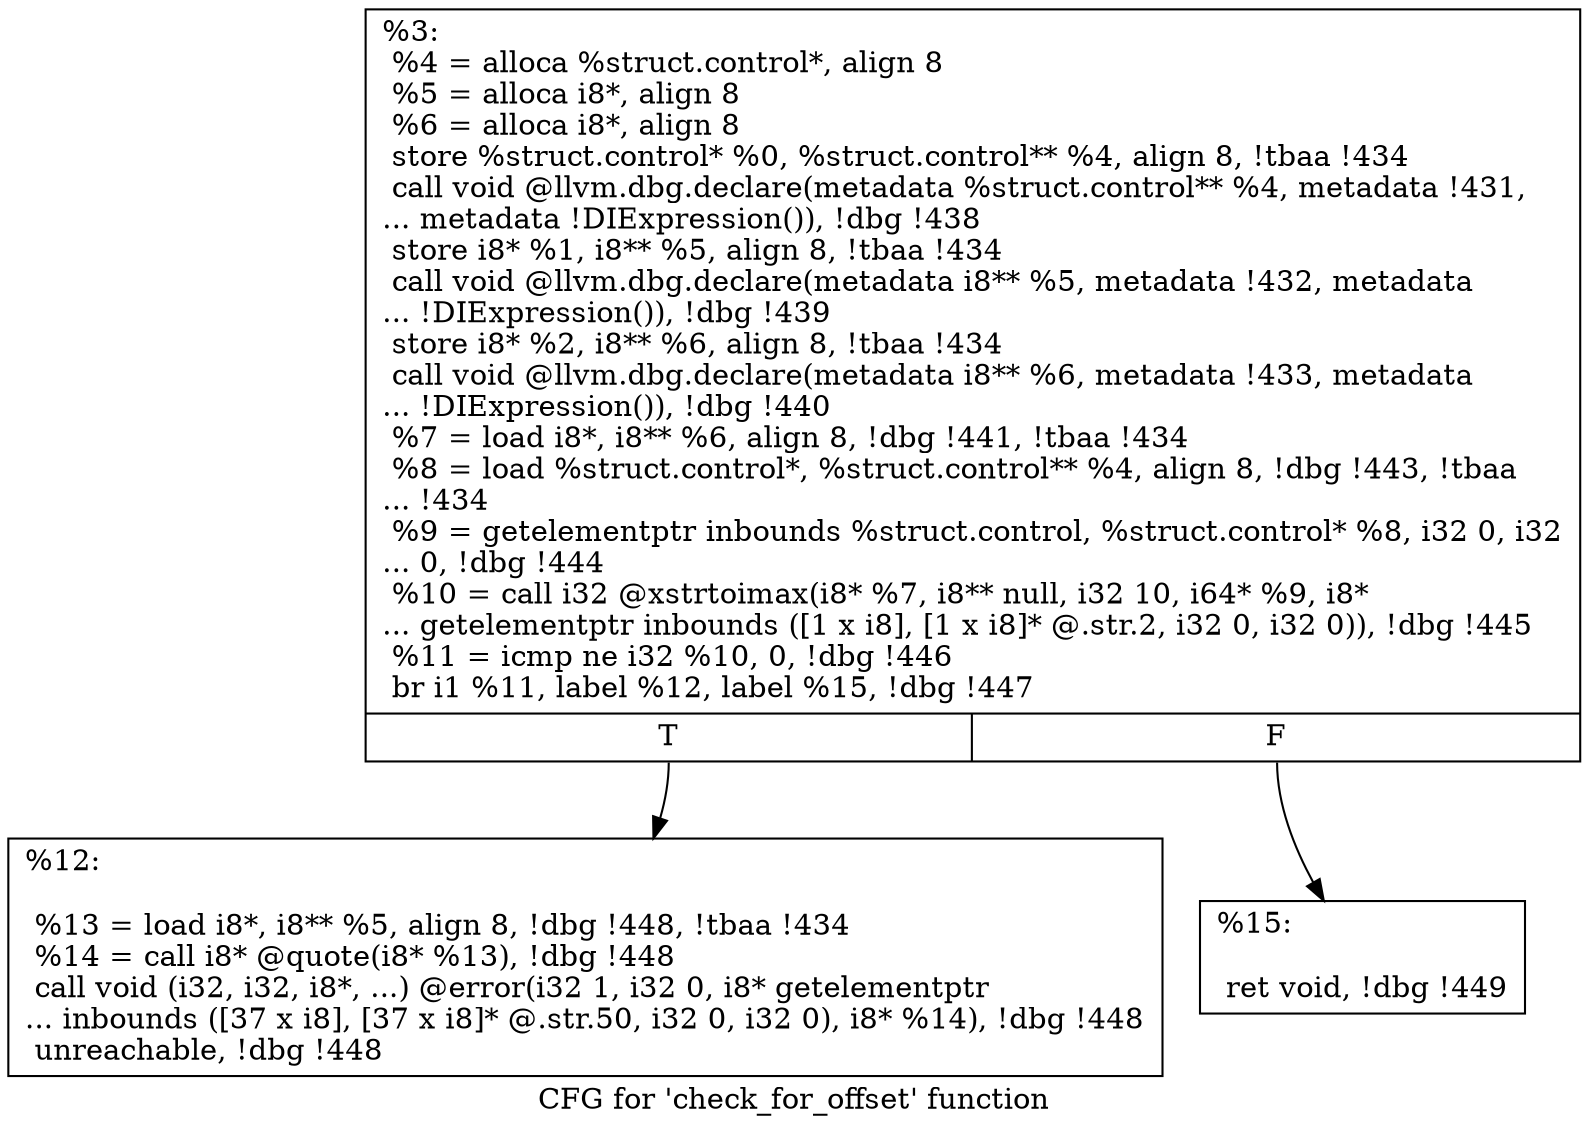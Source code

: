 digraph "CFG for 'check_for_offset' function" {
	label="CFG for 'check_for_offset' function";

	Node0x2389130 [shape=record,label="{%3:\l  %4 = alloca %struct.control*, align 8\l  %5 = alloca i8*, align 8\l  %6 = alloca i8*, align 8\l  store %struct.control* %0, %struct.control** %4, align 8, !tbaa !434\l  call void @llvm.dbg.declare(metadata %struct.control** %4, metadata !431,\l... metadata !DIExpression()), !dbg !438\l  store i8* %1, i8** %5, align 8, !tbaa !434\l  call void @llvm.dbg.declare(metadata i8** %5, metadata !432, metadata\l... !DIExpression()), !dbg !439\l  store i8* %2, i8** %6, align 8, !tbaa !434\l  call void @llvm.dbg.declare(metadata i8** %6, metadata !433, metadata\l... !DIExpression()), !dbg !440\l  %7 = load i8*, i8** %6, align 8, !dbg !441, !tbaa !434\l  %8 = load %struct.control*, %struct.control** %4, align 8, !dbg !443, !tbaa\l... !434\l  %9 = getelementptr inbounds %struct.control, %struct.control* %8, i32 0, i32\l... 0, !dbg !444\l  %10 = call i32 @xstrtoimax(i8* %7, i8** null, i32 10, i64* %9, i8*\l... getelementptr inbounds ([1 x i8], [1 x i8]* @.str.2, i32 0, i32 0)), !dbg !445\l  %11 = icmp ne i32 %10, 0, !dbg !446\l  br i1 %11, label %12, label %15, !dbg !447\l|{<s0>T|<s1>F}}"];
	Node0x2389130:s0 -> Node0x238ae00;
	Node0x2389130:s1 -> Node0x23914e0;
	Node0x238ae00 [shape=record,label="{%12:\l\l  %13 = load i8*, i8** %5, align 8, !dbg !448, !tbaa !434\l  %14 = call i8* @quote(i8* %13), !dbg !448\l  call void (i32, i32, i8*, ...) @error(i32 1, i32 0, i8* getelementptr\l... inbounds ([37 x i8], [37 x i8]* @.str.50, i32 0, i32 0), i8* %14), !dbg !448\l  unreachable, !dbg !448\l}"];
	Node0x23914e0 [shape=record,label="{%15:\l\l  ret void, !dbg !449\l}"];
}
